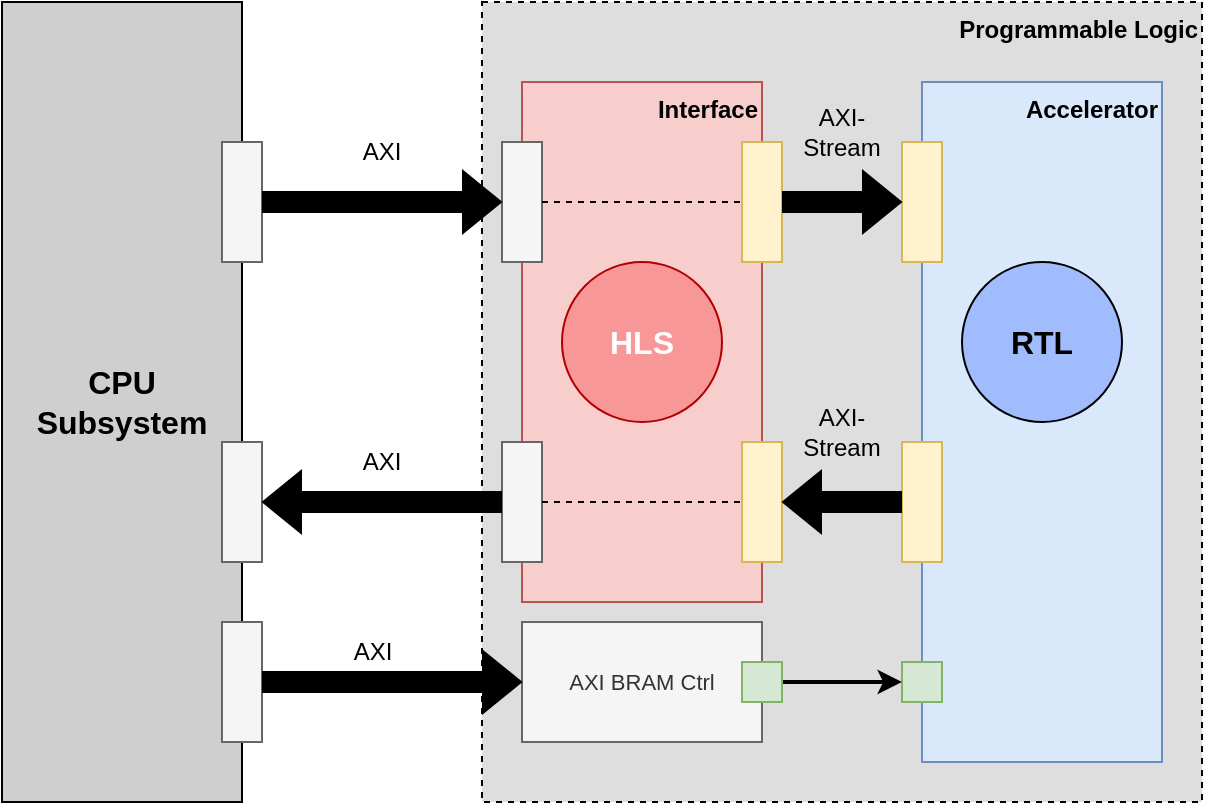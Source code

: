 <mxfile version="24.7.17">
  <diagram name="Page-1" id="xXM7E8xiReov7qjYMvaT">
    <mxGraphModel dx="1359" dy="963" grid="1" gridSize="10" guides="1" tooltips="1" connect="1" arrows="1" fold="1" page="1" pageScale="1" pageWidth="850" pageHeight="1100" math="0" shadow="0">
      <root>
        <mxCell id="0" />
        <mxCell id="1" parent="0" />
        <mxCell id="XeddCbwxEybIdAXtxbVl-1" value="&lt;font style=&quot;font-size: 16px;&quot;&gt;&lt;b&gt;CPU Subsystem&lt;/b&gt;&lt;/font&gt;" style="rounded=0;whiteSpace=wrap;html=1;fillColor=#CFCFCF;" parent="1" vertex="1">
          <mxGeometry x="120" y="320" width="120" height="400" as="geometry" />
        </mxCell>
        <mxCell id="XeddCbwxEybIdAXtxbVl-2" value="&lt;b&gt;Programmable Logic&lt;/b&gt;" style="rounded=0;whiteSpace=wrap;html=1;dashed=1;align=right;horizontal=1;verticalAlign=top;fillColor=#DEDEDE;" parent="1" vertex="1">
          <mxGeometry x="360" y="320" width="360" height="400" as="geometry" />
        </mxCell>
        <mxCell id="XeddCbwxEybIdAXtxbVl-3" value="&lt;b&gt;Interface&lt;/b&gt;" style="rounded=0;whiteSpace=wrap;html=1;verticalAlign=top;align=right;fillColor=#f8cecc;strokeColor=#b85450;" parent="1" vertex="1">
          <mxGeometry x="380" y="360" width="120" height="260" as="geometry" />
        </mxCell>
        <mxCell id="XeddCbwxEybIdAXtxbVl-4" value="" style="rounded=0;whiteSpace=wrap;html=1;fillColor=#f5f5f5;fontColor=#333333;strokeColor=#666666;" parent="1" vertex="1">
          <mxGeometry x="370" y="390" width="20" height="60" as="geometry" />
        </mxCell>
        <mxCell id="XeddCbwxEybIdAXtxbVl-5" value="" style="rounded=0;whiteSpace=wrap;html=1;fillColor=#f5f5f5;fontColor=#333333;strokeColor=#666666;" parent="1" vertex="1">
          <mxGeometry x="230" y="390" width="20" height="60" as="geometry" />
        </mxCell>
        <mxCell id="XeddCbwxEybIdAXtxbVl-6" value="" style="shape=flexArrow;endArrow=classic;html=1;rounded=0;exitX=1;exitY=0.5;exitDx=0;exitDy=0;entryX=0;entryY=0.5;entryDx=0;entryDy=0;fillColor=#000000;" parent="1" source="XeddCbwxEybIdAXtxbVl-5" target="XeddCbwxEybIdAXtxbVl-4" edge="1">
          <mxGeometry width="50" height="50" relative="1" as="geometry">
            <mxPoint x="410" y="490" as="sourcePoint" />
            <mxPoint x="460" y="440" as="targetPoint" />
          </mxGeometry>
        </mxCell>
        <mxCell id="XeddCbwxEybIdAXtxbVl-7" value="" style="rounded=0;whiteSpace=wrap;html=1;fillColor=#f5f5f5;fontColor=#333333;strokeColor=#666666;" parent="1" vertex="1">
          <mxGeometry x="230" y="540" width="20" height="60" as="geometry" />
        </mxCell>
        <mxCell id="XeddCbwxEybIdAXtxbVl-8" value="" style="rounded=0;whiteSpace=wrap;html=1;fillColor=#f5f5f5;fontColor=#333333;strokeColor=#666666;" parent="1" vertex="1">
          <mxGeometry x="370" y="540" width="20" height="60" as="geometry" />
        </mxCell>
        <mxCell id="XeddCbwxEybIdAXtxbVl-9" value="" style="shape=flexArrow;endArrow=classic;html=1;rounded=0;exitX=0;exitY=0.5;exitDx=0;exitDy=0;entryX=1;entryY=0.5;entryDx=0;entryDy=0;fillColor=#000000;" parent="1" source="XeddCbwxEybIdAXtxbVl-8" target="XeddCbwxEybIdAXtxbVl-7" edge="1">
          <mxGeometry width="50" height="50" relative="1" as="geometry">
            <mxPoint x="260" y="430" as="sourcePoint" />
            <mxPoint x="380" y="430" as="targetPoint" />
          </mxGeometry>
        </mxCell>
        <mxCell id="XeddCbwxEybIdAXtxbVl-10" value="AXI" style="text;html=1;align=center;verticalAlign=middle;whiteSpace=wrap;rounded=0;" parent="1" vertex="1">
          <mxGeometry x="280" y="380" width="60" height="30" as="geometry" />
        </mxCell>
        <mxCell id="XeddCbwxEybIdAXtxbVl-11" value="AXI" style="text;html=1;align=center;verticalAlign=middle;whiteSpace=wrap;rounded=0;" parent="1" vertex="1">
          <mxGeometry x="280" y="535" width="60" height="30" as="geometry" />
        </mxCell>
        <mxCell id="XeddCbwxEybIdAXtxbVl-12" value="&lt;b&gt;Accelerator&lt;/b&gt;" style="rounded=0;whiteSpace=wrap;html=1;verticalAlign=top;align=right;fillColor=#DAE8FC;strokeColor=#6c8ebf;" parent="1" vertex="1">
          <mxGeometry x="580" y="360" width="120" height="340" as="geometry" />
        </mxCell>
        <mxCell id="XeddCbwxEybIdAXtxbVl-13" value="" style="rounded=0;whiteSpace=wrap;html=1;fillColor=#fff2cc;strokeColor=#d6b656;" parent="1" vertex="1">
          <mxGeometry x="490" y="390" width="20" height="60" as="geometry" />
        </mxCell>
        <mxCell id="XeddCbwxEybIdAXtxbVl-14" value="" style="rounded=0;whiteSpace=wrap;html=1;fillColor=#fff2cc;strokeColor=#d6b656;" parent="1" vertex="1">
          <mxGeometry x="570" y="390" width="20" height="60" as="geometry" />
        </mxCell>
        <mxCell id="XeddCbwxEybIdAXtxbVl-17" value="" style="rounded=0;whiteSpace=wrap;html=1;fillColor=#fff2cc;strokeColor=#d6b656;" parent="1" vertex="1">
          <mxGeometry x="490" y="540" width="20" height="60" as="geometry" />
        </mxCell>
        <mxCell id="XeddCbwxEybIdAXtxbVl-18" value="" style="rounded=0;whiteSpace=wrap;html=1;fillColor=#fff2cc;strokeColor=#d6b656;" parent="1" vertex="1">
          <mxGeometry x="570" y="540" width="20" height="60" as="geometry" />
        </mxCell>
        <mxCell id="XeddCbwxEybIdAXtxbVl-20" value="" style="shape=flexArrow;endArrow=classic;html=1;rounded=0;exitX=1;exitY=0.5;exitDx=0;exitDy=0;fillColor=#000000;" parent="1" source="XeddCbwxEybIdAXtxbVl-13" edge="1">
          <mxGeometry width="50" height="50" relative="1" as="geometry">
            <mxPoint x="520" y="419.71" as="sourcePoint" />
            <mxPoint x="570" y="420" as="targetPoint" />
          </mxGeometry>
        </mxCell>
        <mxCell id="XeddCbwxEybIdAXtxbVl-21" value="" style="shape=flexArrow;endArrow=classic;html=1;rounded=0;exitX=0;exitY=0.5;exitDx=0;exitDy=0;fillColor=#000000;entryX=1;entryY=0.5;entryDx=0;entryDy=0;" parent="1" source="XeddCbwxEybIdAXtxbVl-18" target="XeddCbwxEybIdAXtxbVl-17" edge="1">
          <mxGeometry width="50" height="50" relative="1" as="geometry">
            <mxPoint x="530" y="610" as="sourcePoint" />
            <mxPoint x="590" y="610" as="targetPoint" />
          </mxGeometry>
        </mxCell>
        <mxCell id="XeddCbwxEybIdAXtxbVl-23" value="" style="endArrow=none;dashed=1;html=1;rounded=0;exitX=1;exitY=0.5;exitDx=0;exitDy=0;entryX=0;entryY=0.5;entryDx=0;entryDy=0;" parent="1" source="XeddCbwxEybIdAXtxbVl-4" target="XeddCbwxEybIdAXtxbVl-13" edge="1">
          <mxGeometry width="50" height="50" relative="1" as="geometry">
            <mxPoint x="410" y="490" as="sourcePoint" />
            <mxPoint x="460" y="440" as="targetPoint" />
          </mxGeometry>
        </mxCell>
        <mxCell id="XeddCbwxEybIdAXtxbVl-25" value="" style="endArrow=none;dashed=1;html=1;rounded=0;entryX=0;entryY=0.5;entryDx=0;entryDy=0;exitX=1;exitY=0.5;exitDx=0;exitDy=0;" parent="1" source="XeddCbwxEybIdAXtxbVl-8" target="XeddCbwxEybIdAXtxbVl-17" edge="1">
          <mxGeometry width="50" height="50" relative="1" as="geometry">
            <mxPoint x="410" y="490" as="sourcePoint" />
            <mxPoint x="460" y="440" as="targetPoint" />
          </mxGeometry>
        </mxCell>
        <mxCell id="XeddCbwxEybIdAXtxbVl-26" value="&lt;b&gt;&lt;font style=&quot;font-size: 16px;&quot;&gt;HLS&lt;/font&gt;&lt;/b&gt;" style="ellipse;whiteSpace=wrap;html=1;aspect=fixed;fillColor=#F89797;fontColor=#ffffff;strokeColor=#B20000;" parent="1" vertex="1">
          <mxGeometry x="400" y="450" width="80" height="80" as="geometry" />
        </mxCell>
        <mxCell id="XeddCbwxEybIdAXtxbVl-27" value="&lt;b&gt;&lt;font style=&quot;font-size: 16px;&quot;&gt;RTL&lt;/font&gt;&lt;/b&gt;" style="ellipse;whiteSpace=wrap;html=1;aspect=fixed;fillColor=#A1BCFC;" parent="1" vertex="1">
          <mxGeometry x="600" y="450" width="80" height="80" as="geometry" />
        </mxCell>
        <mxCell id="XeddCbwxEybIdAXtxbVl-28" value="AXI-Stream" style="text;html=1;align=center;verticalAlign=middle;whiteSpace=wrap;rounded=0;" parent="1" vertex="1">
          <mxGeometry x="510" y="370" width="60" height="30" as="geometry" />
        </mxCell>
        <mxCell id="XeddCbwxEybIdAXtxbVl-29" value="AXI-Stream" style="text;html=1;align=center;verticalAlign=middle;whiteSpace=wrap;rounded=0;" parent="1" vertex="1">
          <mxGeometry x="510" y="520" width="60" height="30" as="geometry" />
        </mxCell>
        <mxCell id="ykWCl-cYP90Cb3BWn8q5-1" value="" style="rounded=0;whiteSpace=wrap;html=1;fillColor=#d5e8d4;strokeColor=#82b366;" parent="1" vertex="1">
          <mxGeometry x="570" y="650" width="20" height="20" as="geometry" />
        </mxCell>
        <mxCell id="ykWCl-cYP90Cb3BWn8q5-2" value="" style="rounded=0;whiteSpace=wrap;html=1;fillColor=#f5f5f5;fontColor=#333333;strokeColor=#666666;" parent="1" vertex="1">
          <mxGeometry x="230" y="630" width="20" height="60" as="geometry" />
        </mxCell>
        <mxCell id="ykWCl-cYP90Cb3BWn8q5-5" value="AXI" style="text;html=1;align=center;verticalAlign=middle;resizable=0;points=[];autosize=1;strokeColor=none;fillColor=none;" parent="1" vertex="1">
          <mxGeometry x="285" y="630" width="40" height="30" as="geometry" />
        </mxCell>
        <mxCell id="NArvllGaq1F8LGwGLTaf-1" value="&lt;font style=&quot;font-size: 11px;&quot;&gt;AXI BRAM Ctrl&lt;/font&gt;" style="rounded=0;whiteSpace=wrap;html=1;fillColor=#f5f5f5;fontColor=#333333;strokeColor=#666666;" parent="1" vertex="1">
          <mxGeometry x="380" y="630" width="120" height="60" as="geometry" />
        </mxCell>
        <mxCell id="NArvllGaq1F8LGwGLTaf-2" value="" style="shape=flexArrow;endArrow=classic;html=1;rounded=0;exitX=1;exitY=0.5;exitDx=0;exitDy=0;entryX=0;entryY=0.5;entryDx=0;entryDy=0;fillColor=#000000;" parent="1" source="ykWCl-cYP90Cb3BWn8q5-2" target="NArvllGaq1F8LGwGLTaf-1" edge="1">
          <mxGeometry width="50" height="50" relative="1" as="geometry">
            <mxPoint x="380" y="580" as="sourcePoint" />
            <mxPoint x="260" y="580" as="targetPoint" />
          </mxGeometry>
        </mxCell>
        <mxCell id="NArvllGaq1F8LGwGLTaf-3" value="" style="endArrow=classic;html=1;rounded=0;strokeWidth=2;entryX=0;entryY=0.5;entryDx=0;entryDy=0;exitX=1;exitY=0.5;exitDx=0;exitDy=0;" parent="1" source="NArvllGaq1F8LGwGLTaf-4" target="ykWCl-cYP90Cb3BWn8q5-1" edge="1">
          <mxGeometry width="50" height="50" relative="1" as="geometry">
            <mxPoint x="420" y="680" as="sourcePoint" />
            <mxPoint x="470" y="630" as="targetPoint" />
          </mxGeometry>
        </mxCell>
        <mxCell id="NArvllGaq1F8LGwGLTaf-4" value="" style="rounded=0;whiteSpace=wrap;html=1;fillColor=#d5e8d4;strokeColor=#82b366;" parent="1" vertex="1">
          <mxGeometry x="490" y="650" width="20" height="20" as="geometry" />
        </mxCell>
      </root>
    </mxGraphModel>
  </diagram>
</mxfile>
